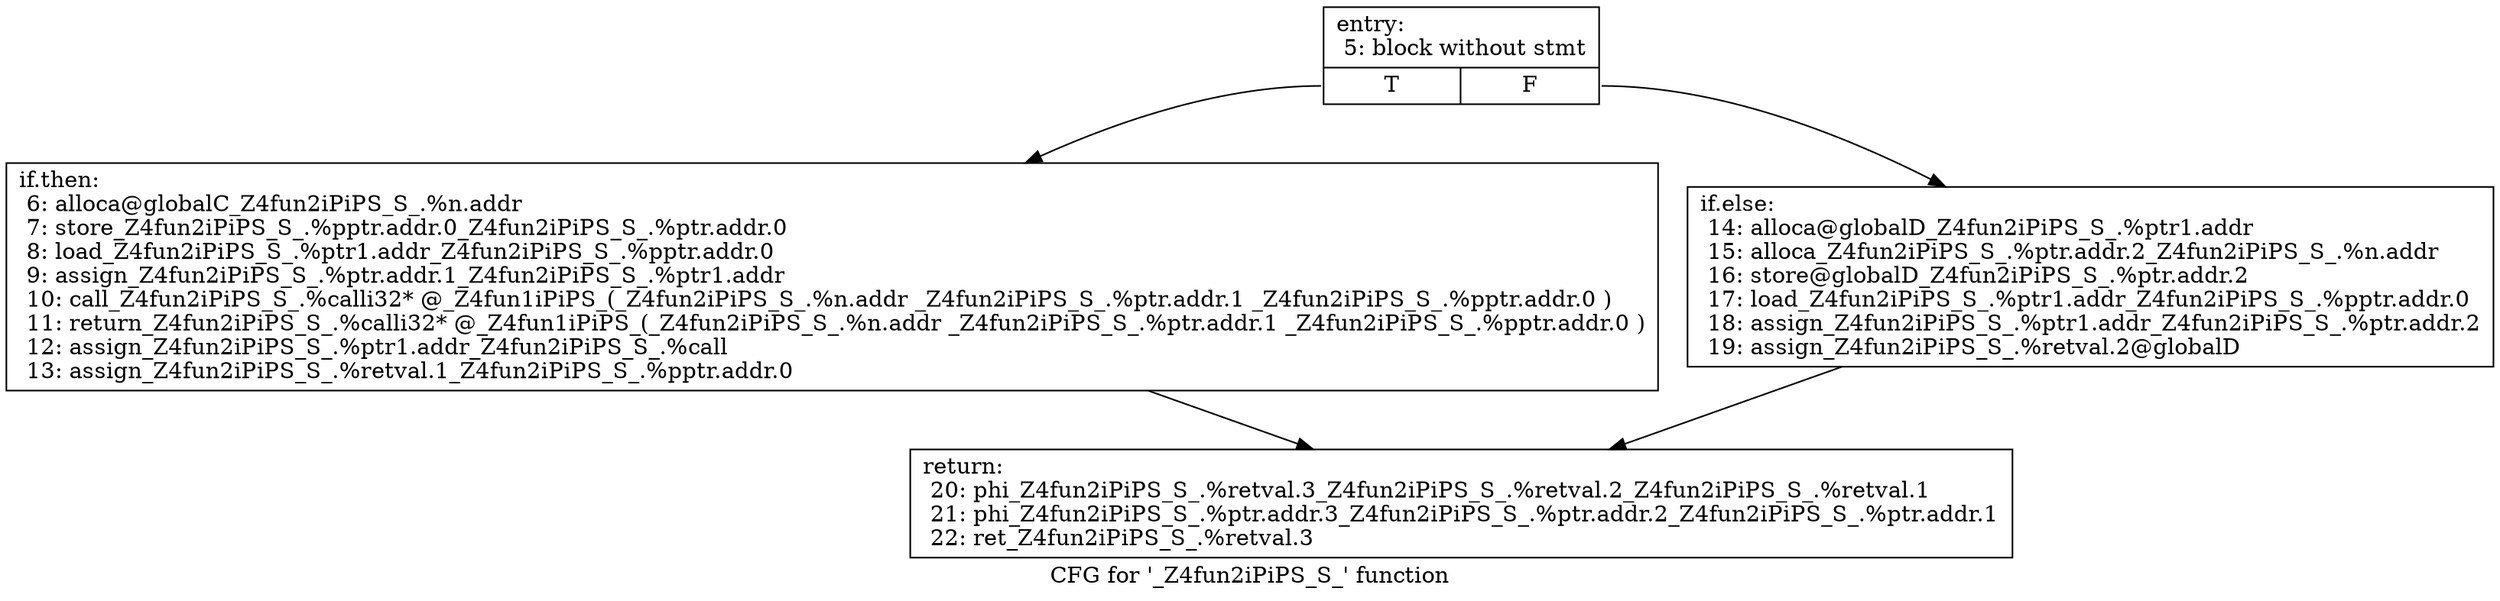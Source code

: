 digraph "CFG for '_Z4fun2iPiPS_S_' function" {
	label="CFG for '_Z4fun2iPiPS_S_' function" ;

	Node0x8f6f4a0 [shape=record,label="{entry:\l 5: block without stmt\l |{<s0>T|<s1>F}}"];
	Node0x8f6f4a0:s0 -> Node0x8f6f9f0;
	Node0x8f6f4a0:s1 -> Node0x8f6fac0;
	Node0x8f6f9f0 [shape=record,label="{if.then:\l 6: alloca	@globalC	_Z4fun2iPiPS_S_.%n.addr\l 7: store	_Z4fun2iPiPS_S_.%pptr.addr.0	_Z4fun2iPiPS_S_.%ptr.addr.0\l 8: load	_Z4fun2iPiPS_S_.%ptr1.addr	_Z4fun2iPiPS_S_.%pptr.addr.0\l 9: assign	_Z4fun2iPiPS_S_.%ptr.addr.1	_Z4fun2iPiPS_S_.%ptr1.addr\l 10: call	_Z4fun2iPiPS_S_.%call	i32* @_Z4fun1iPiPS_(_Z4fun2iPiPS_S_.%n.addr _Z4fun2iPiPS_S_.%ptr.addr.1 _Z4fun2iPiPS_S_.%pptr.addr.0 )\l 11: return	_Z4fun2iPiPS_S_.%call	i32* @_Z4fun1iPiPS_(_Z4fun2iPiPS_S_.%n.addr _Z4fun2iPiPS_S_.%ptr.addr.1 _Z4fun2iPiPS_S_.%pptr.addr.0 )\l 12: assign	_Z4fun2iPiPS_S_.%ptr1.addr	_Z4fun2iPiPS_S_.%call\l 13: assign	_Z4fun2iPiPS_S_.%retval.1	_Z4fun2iPiPS_S_.%pptr.addr.0\l }"];
	Node0x8f6f9f0 -> Node0x8f704c0;
	Node0x8f6fac0 [shape=record,label="{if.else:\l 14: alloca	@globalD	_Z4fun2iPiPS_S_.%ptr1.addr\l 15: alloca	_Z4fun2iPiPS_S_.%ptr.addr.2	_Z4fun2iPiPS_S_.%n.addr\l 16: store	@globalD	_Z4fun2iPiPS_S_.%ptr.addr.2\l 17: load	_Z4fun2iPiPS_S_.%ptr1.addr	_Z4fun2iPiPS_S_.%pptr.addr.0\l 18: assign	_Z4fun2iPiPS_S_.%ptr1.addr	_Z4fun2iPiPS_S_.%ptr.addr.2\l 19: assign	_Z4fun2iPiPS_S_.%retval.2	@globalD\l }"];
	Node0x8f6fac0 -> Node0x8f704c0;
	Node0x8f704c0 [shape=record,label="{return:\l 20: phi	_Z4fun2iPiPS_S_.%retval.3	_Z4fun2iPiPS_S_.%retval.2	_Z4fun2iPiPS_S_.%retval.1	\l 21: phi	_Z4fun2iPiPS_S_.%ptr.addr.3	_Z4fun2iPiPS_S_.%ptr.addr.2	_Z4fun2iPiPS_S_.%ptr.addr.1	\l 22: ret	_Z4fun2iPiPS_S_.%retval.3\l }"];
}